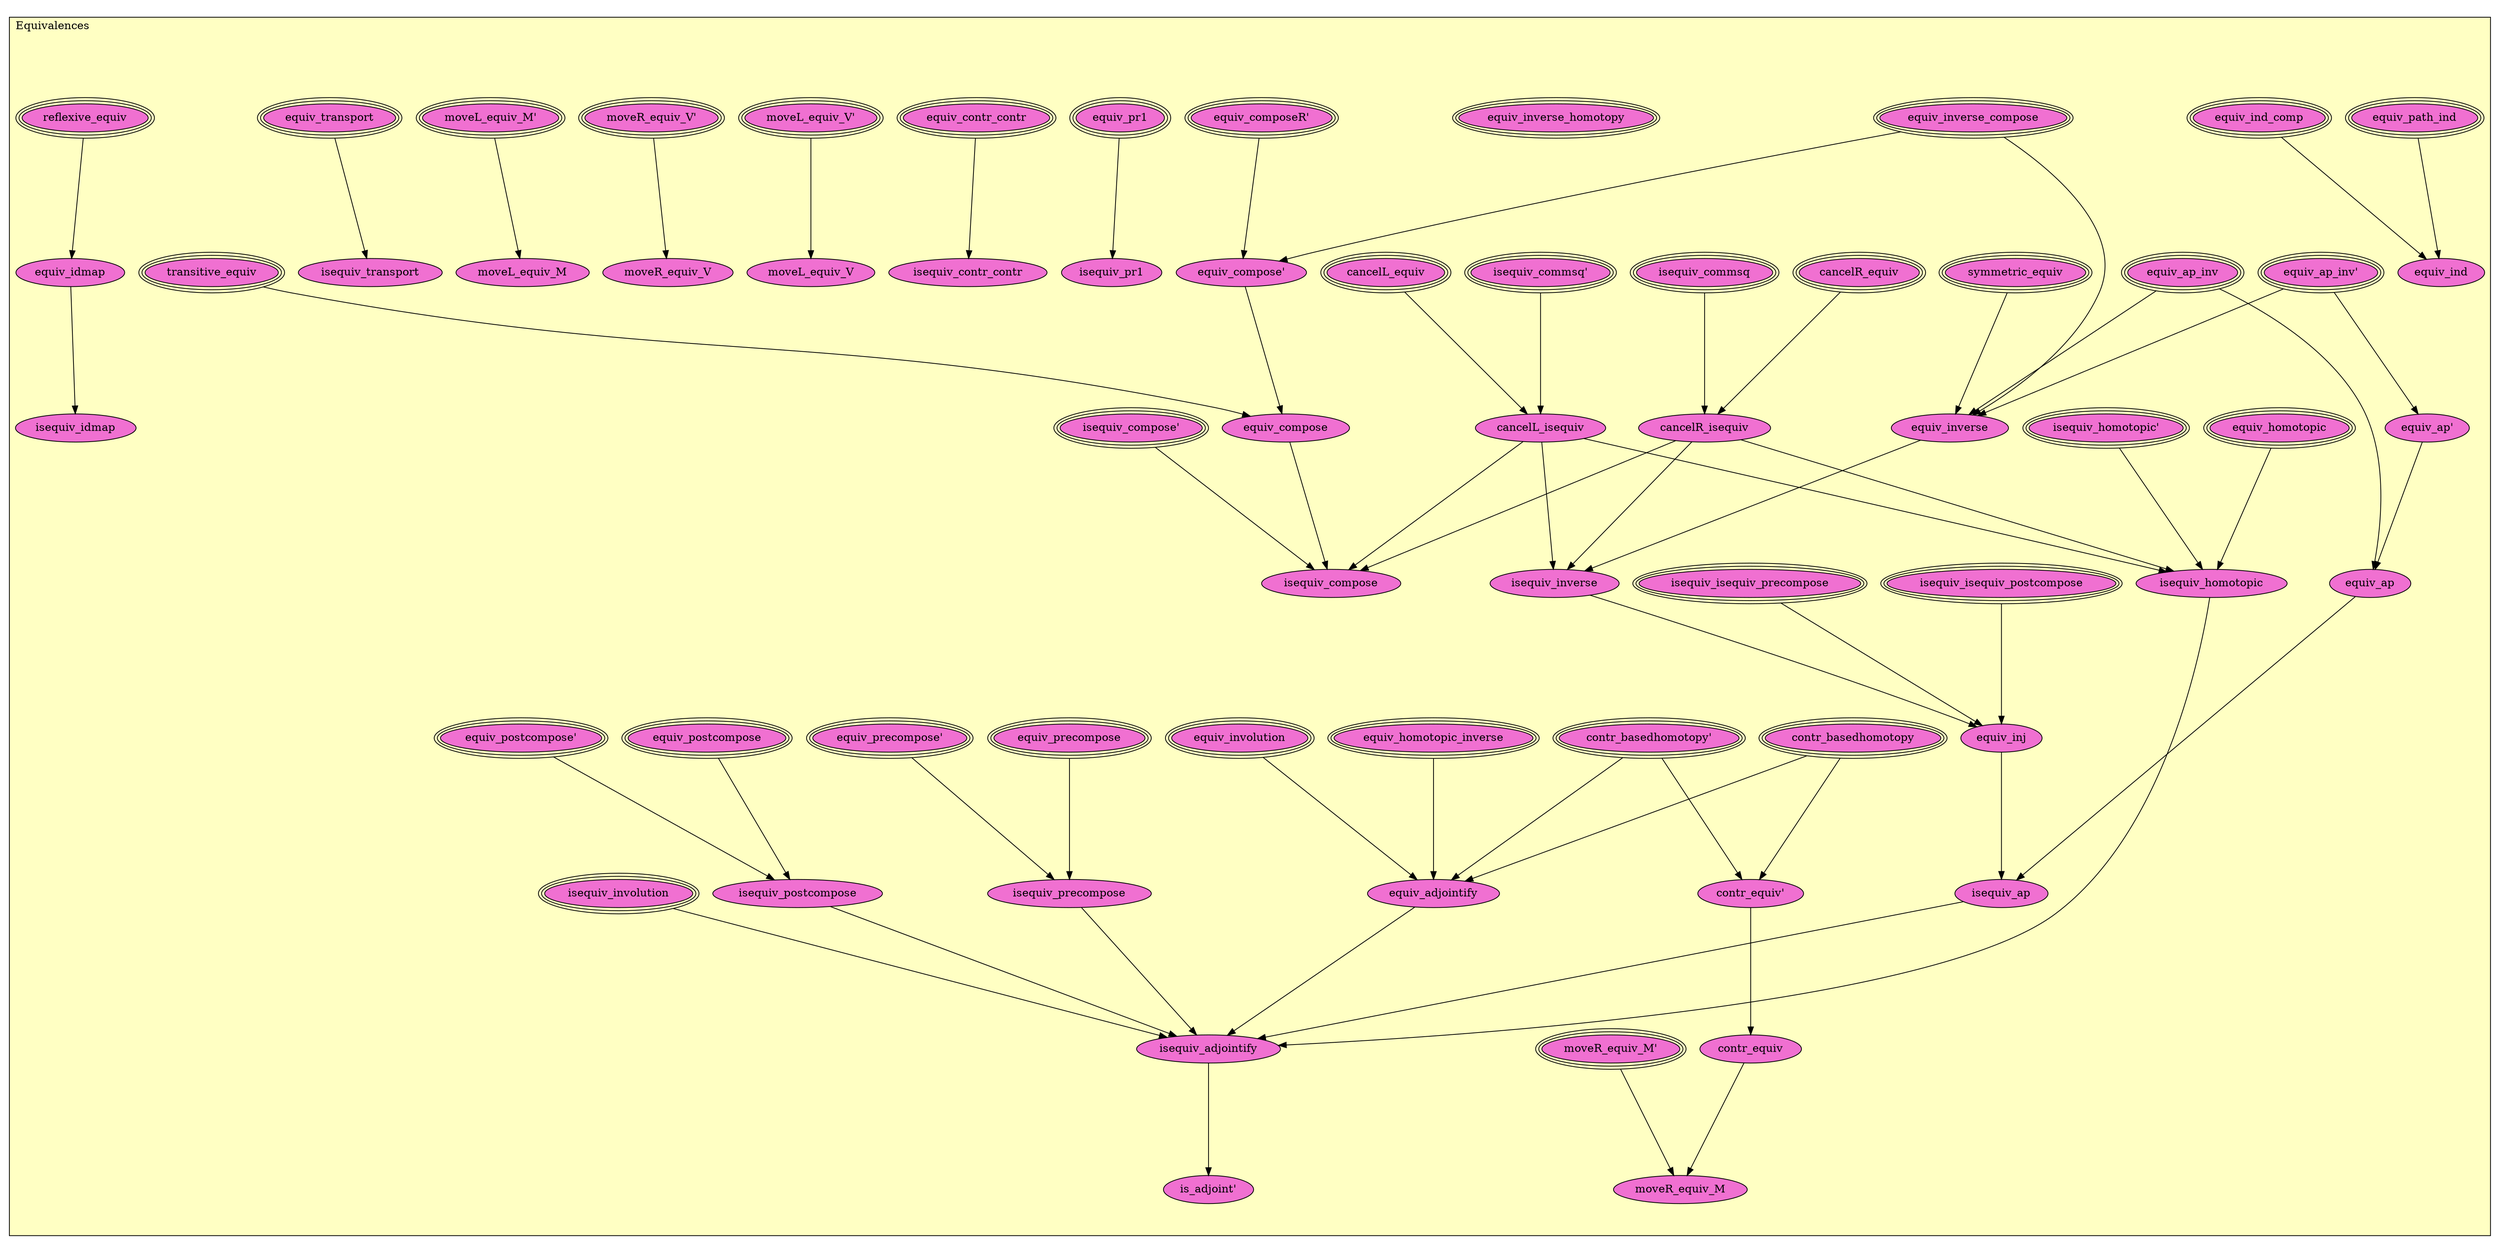 digraph HoTT_Basics_Equivalences {
  graph [ratio=0.5]
  node [style=filled]
Equivalences_equiv_composeR_ [label="equiv_composeR'", URL=<Equivalences.html#equiv_composeR'>, peripheries=3, fillcolor="#F070D1"] ;
Equivalences_equiv_path_ind [label="equiv_path_ind", URL=<Equivalences.html#equiv_path_ind>, peripheries=3, fillcolor="#F070D1"] ;
Equivalences_equiv_ind_comp [label="equiv_ind_comp", URL=<Equivalences.html#equiv_ind_comp>, peripheries=3, fillcolor="#F070D1"] ;
Equivalences_equiv_ind [label="equiv_ind", URL=<Equivalences.html#equiv_ind>, fillcolor="#F070D1"] ;
Equivalences_contr_basedhomotopy_ [label="contr_basedhomotopy'", URL=<Equivalences.html#contr_basedhomotopy'>, peripheries=3, fillcolor="#F070D1"] ;
Equivalences_contr_basedhomotopy [label="contr_basedhomotopy", URL=<Equivalences.html#contr_basedhomotopy>, peripheries=3, fillcolor="#F070D1"] ;
Equivalences_isequiv_commsq_ [label="isequiv_commsq'", URL=<Equivalences.html#isequiv_commsq'>, peripheries=3, fillcolor="#F070D1"] ;
Equivalences_isequiv_commsq [label="isequiv_commsq", URL=<Equivalences.html#isequiv_commsq>, peripheries=3, fillcolor="#F070D1"] ;
Equivalences_cancelL_equiv [label="cancelL_equiv", URL=<Equivalences.html#cancelL_equiv>, peripheries=3, fillcolor="#F070D1"] ;
Equivalences_cancelL_isequiv [label="cancelL_isequiv", URL=<Equivalences.html#cancelL_isequiv>, fillcolor="#F070D1"] ;
Equivalences_cancelR_equiv [label="cancelR_equiv", URL=<Equivalences.html#cancelR_equiv>, peripheries=3, fillcolor="#F070D1"] ;
Equivalences_cancelR_isequiv [label="cancelR_isequiv", URL=<Equivalences.html#cancelR_isequiv>, fillcolor="#F070D1"] ;
Equivalences_equiv_ap_inv_ [label="equiv_ap_inv'", URL=<Equivalences.html#equiv_ap_inv'>, peripheries=3, fillcolor="#F070D1"] ;
Equivalences_equiv_ap_inv [label="equiv_ap_inv", URL=<Equivalences.html#equiv_ap_inv>, peripheries=3, fillcolor="#F070D1"] ;
Equivalences_equiv_inverse_homotopy [label="equiv_inverse_homotopy", URL=<Equivalences.html#equiv_inverse_homotopy>, peripheries=3, fillcolor="#F070D1"] ;
Equivalences_equiv_inverse_compose [label="equiv_inverse_compose", URL=<Equivalences.html#equiv_inverse_compose>, peripheries=3, fillcolor="#F070D1"] ;
Equivalences_symmetric_equiv [label="symmetric_equiv", URL=<Equivalences.html#symmetric_equiv>, peripheries=3, fillcolor="#F070D1"] ;
Equivalences_equiv_inverse [label="equiv_inverse", URL=<Equivalences.html#equiv_inverse>, fillcolor="#F070D1"] ;
Equivalences_isequiv_inverse [label="isequiv_inverse", URL=<Equivalences.html#isequiv_inverse>, fillcolor="#F070D1"] ;
Equivalences_isequiv_isequiv_postcompose [label="isequiv_isequiv_postcompose", URL=<Equivalences.html#isequiv_isequiv_postcompose>, peripheries=3, fillcolor="#F070D1"] ;
Equivalences_isequiv_isequiv_precompose [label="isequiv_isequiv_precompose", URL=<Equivalences.html#isequiv_isequiv_precompose>, peripheries=3, fillcolor="#F070D1"] ;
Equivalences_equiv_postcompose_ [label="equiv_postcompose'", URL=<Equivalences.html#equiv_postcompose'>, peripheries=3, fillcolor="#F070D1"] ;
Equivalences_equiv_postcompose [label="equiv_postcompose", URL=<Equivalences.html#equiv_postcompose>, peripheries=3, fillcolor="#F070D1"] ;
Equivalences_isequiv_postcompose [label="isequiv_postcompose", URL=<Equivalences.html#isequiv_postcompose>, fillcolor="#F070D1"] ;
Equivalences_equiv_precompose_ [label="equiv_precompose'", URL=<Equivalences.html#equiv_precompose'>, peripheries=3, fillcolor="#F070D1"] ;
Equivalences_equiv_precompose [label="equiv_precompose", URL=<Equivalences.html#equiv_precompose>, peripheries=3, fillcolor="#F070D1"] ;
Equivalences_isequiv_precompose [label="isequiv_precompose", URL=<Equivalences.html#isequiv_precompose>, fillcolor="#F070D1"] ;
Equivalences_equiv_inj [label="equiv_inj", URL=<Equivalences.html#equiv_inj>, fillcolor="#F070D1"] ;
Equivalences_equiv_ap_ [label="equiv_ap'", URL=<Equivalences.html#equiv_ap'>, fillcolor="#F070D1"] ;
Equivalences_equiv_ap [label="equiv_ap", URL=<Equivalences.html#equiv_ap>, fillcolor="#F070D1"] ;
Equivalences_isequiv_ap [label="isequiv_ap", URL=<Equivalences.html#isequiv_ap>, fillcolor="#F070D1"] ;
Equivalences_equiv_pr1 [label="equiv_pr1", URL=<Equivalences.html#equiv_pr1>, peripheries=3, fillcolor="#F070D1"] ;
Equivalences_isequiv_pr1 [label="isequiv_pr1", URL=<Equivalences.html#isequiv_pr1>, fillcolor="#F070D1"] ;
Equivalences_equiv_contr_contr [label="equiv_contr_contr", URL=<Equivalences.html#equiv_contr_contr>, peripheries=3, fillcolor="#F070D1"] ;
Equivalences_isequiv_contr_contr [label="isequiv_contr_contr", URL=<Equivalences.html#isequiv_contr_contr>, fillcolor="#F070D1"] ;
Equivalences_contr_equiv_ [label="contr_equiv'", URL=<Equivalences.html#contr_equiv'>, fillcolor="#F070D1"] ;
Equivalences_contr_equiv [label="contr_equiv", URL=<Equivalences.html#contr_equiv>, fillcolor="#F070D1"] ;
Equivalences_moveL_equiv_V_ [label="moveL_equiv_V'", URL=<Equivalences.html#moveL_equiv_V'>, peripheries=3, fillcolor="#F070D1"] ;
Equivalences_moveL_equiv_V [label="moveL_equiv_V", URL=<Equivalences.html#moveL_equiv_V>, fillcolor="#F070D1"] ;
Equivalences_moveR_equiv_V_ [label="moveR_equiv_V'", URL=<Equivalences.html#moveR_equiv_V'>, peripheries=3, fillcolor="#F070D1"] ;
Equivalences_moveR_equiv_V [label="moveR_equiv_V", URL=<Equivalences.html#moveR_equiv_V>, fillcolor="#F070D1"] ;
Equivalences_moveL_equiv_M_ [label="moveL_equiv_M'", URL=<Equivalences.html#moveL_equiv_M'>, peripheries=3, fillcolor="#F070D1"] ;
Equivalences_moveL_equiv_M [label="moveL_equiv_M", URL=<Equivalences.html#moveL_equiv_M>, fillcolor="#F070D1"] ;
Equivalences_moveR_equiv_M_ [label="moveR_equiv_M'", URL=<Equivalences.html#moveR_equiv_M'>, peripheries=3, fillcolor="#F070D1"] ;
Equivalences_moveR_equiv_M [label="moveR_equiv_M", URL=<Equivalences.html#moveR_equiv_M>, fillcolor="#F070D1"] ;
Equivalences_equiv_involution [label="equiv_involution", URL=<Equivalences.html#equiv_involution>, peripheries=3, fillcolor="#F070D1"] ;
Equivalences_isequiv_involution [label="isequiv_involution", URL=<Equivalences.html#isequiv_involution>, peripheries=3, fillcolor="#F070D1"] ;
Equivalences_equiv_homotopic_inverse [label="equiv_homotopic_inverse", URL=<Equivalences.html#equiv_homotopic_inverse>, peripheries=3, fillcolor="#F070D1"] ;
Equivalences_equiv_homotopic [label="equiv_homotopic", URL=<Equivalences.html#equiv_homotopic>, peripheries=3, fillcolor="#F070D1"] ;
Equivalences_isequiv_homotopic_ [label="isequiv_homotopic'", URL=<Equivalences.html#isequiv_homotopic'>, peripheries=3, fillcolor="#F070D1"] ;
Equivalences_isequiv_homotopic [label="isequiv_homotopic", URL=<Equivalences.html#isequiv_homotopic>, fillcolor="#F070D1"] ;
Equivalences_equiv_adjointify [label="equiv_adjointify", URL=<Equivalences.html#equiv_adjointify>, fillcolor="#F070D1"] ;
Equivalences_isequiv_adjointify [label="isequiv_adjointify", URL=<Equivalences.html#isequiv_adjointify>, fillcolor="#F070D1"] ;
Equivalences_is_adjoint_ [label="is_adjoint'", URL=<Equivalences.html#is_adjoint'>, fillcolor="#F070D1"] ;
Equivalences_equiv_transport [label="equiv_transport", URL=<Equivalences.html#equiv_transport>, peripheries=3, fillcolor="#F070D1"] ;
Equivalences_isequiv_transport [label="isequiv_transport", URL=<Equivalences.html#isequiv_transport>, fillcolor="#F070D1"] ;
Equivalences_transitive_equiv [label="transitive_equiv", URL=<Equivalences.html#transitive_equiv>, peripheries=3, fillcolor="#F070D1"] ;
Equivalences_equiv_compose_ [label="equiv_compose'", URL=<Equivalences.html#equiv_compose'>, fillcolor="#F070D1"] ;
Equivalences_equiv_compose [label="equiv_compose", URL=<Equivalences.html#equiv_compose>, fillcolor="#F070D1"] ;
Equivalences_isequiv_compose_ [label="isequiv_compose'", URL=<Equivalences.html#isequiv_compose'>, peripheries=3, fillcolor="#F070D1"] ;
Equivalences_isequiv_compose [label="isequiv_compose", URL=<Equivalences.html#isequiv_compose>, fillcolor="#F070D1"] ;
Equivalences_reflexive_equiv [label="reflexive_equiv", URL=<Equivalences.html#reflexive_equiv>, peripheries=3, fillcolor="#F070D1"] ;
Equivalences_equiv_idmap [label="equiv_idmap", URL=<Equivalences.html#equiv_idmap>, fillcolor="#F070D1"] ;
Equivalences_isequiv_idmap [label="isequiv_idmap", URL=<Equivalences.html#isequiv_idmap>, fillcolor="#F070D1"] ;
  Equivalences_equiv_composeR_ -> Equivalences_equiv_compose_ [] ;
  Equivalences_equiv_path_ind -> Equivalences_equiv_ind [] ;
  Equivalences_equiv_ind_comp -> Equivalences_equiv_ind [] ;
  Equivalences_contr_basedhomotopy_ -> Equivalences_contr_equiv_ [] ;
  Equivalences_contr_basedhomotopy_ -> Equivalences_equiv_adjointify [] ;
  Equivalences_contr_basedhomotopy -> Equivalences_contr_equiv_ [] ;
  Equivalences_contr_basedhomotopy -> Equivalences_equiv_adjointify [] ;
  Equivalences_isequiv_commsq_ -> Equivalences_cancelL_isequiv [] ;
  Equivalences_isequiv_commsq -> Equivalences_cancelR_isequiv [] ;
  Equivalences_cancelL_equiv -> Equivalences_cancelL_isequiv [] ;
  Equivalences_cancelL_isequiv -> Equivalences_isequiv_inverse [] ;
  Equivalences_cancelL_isequiv -> Equivalences_isequiv_homotopic [] ;
  Equivalences_cancelL_isequiv -> Equivalences_isequiv_compose [] ;
  Equivalences_cancelR_equiv -> Equivalences_cancelR_isequiv [] ;
  Equivalences_cancelR_isequiv -> Equivalences_isequiv_inverse [] ;
  Equivalences_cancelR_isequiv -> Equivalences_isequiv_homotopic [] ;
  Equivalences_cancelR_isequiv -> Equivalences_isequiv_compose [] ;
  Equivalences_equiv_ap_inv_ -> Equivalences_equiv_inverse [] ;
  Equivalences_equiv_ap_inv_ -> Equivalences_equiv_ap_ [] ;
  Equivalences_equiv_ap_inv -> Equivalences_equiv_inverse [] ;
  Equivalences_equiv_ap_inv -> Equivalences_equiv_ap [] ;
  Equivalences_equiv_inverse_compose -> Equivalences_equiv_inverse [] ;
  Equivalences_equiv_inverse_compose -> Equivalences_equiv_compose_ [] ;
  Equivalences_symmetric_equiv -> Equivalences_equiv_inverse [] ;
  Equivalences_equiv_inverse -> Equivalences_isequiv_inverse [] ;
  Equivalences_isequiv_inverse -> Equivalences_equiv_inj [] ;
  Equivalences_isequiv_isequiv_postcompose -> Equivalences_equiv_inj [] ;
  Equivalences_isequiv_isequiv_precompose -> Equivalences_equiv_inj [] ;
  Equivalences_equiv_postcompose_ -> Equivalences_isequiv_postcompose [] ;
  Equivalences_equiv_postcompose -> Equivalences_isequiv_postcompose [] ;
  Equivalences_isequiv_postcompose -> Equivalences_isequiv_adjointify [] ;
  Equivalences_equiv_precompose_ -> Equivalences_isequiv_precompose [] ;
  Equivalences_equiv_precompose -> Equivalences_isequiv_precompose [] ;
  Equivalences_isequiv_precompose -> Equivalences_isequiv_adjointify [] ;
  Equivalences_equiv_inj -> Equivalences_isequiv_ap [] ;
  Equivalences_equiv_ap_ -> Equivalences_equiv_ap [] ;
  Equivalences_equiv_ap -> Equivalences_isequiv_ap [] ;
  Equivalences_isequiv_ap -> Equivalences_isequiv_adjointify [] ;
  Equivalences_equiv_pr1 -> Equivalences_isequiv_pr1 [] ;
  Equivalences_equiv_contr_contr -> Equivalences_isequiv_contr_contr [] ;
  Equivalences_contr_equiv_ -> Equivalences_contr_equiv [] ;
  Equivalences_contr_equiv -> Equivalences_moveR_equiv_M [] ;
  Equivalences_moveL_equiv_V_ -> Equivalences_moveL_equiv_V [] ;
  Equivalences_moveR_equiv_V_ -> Equivalences_moveR_equiv_V [] ;
  Equivalences_moveL_equiv_M_ -> Equivalences_moveL_equiv_M [] ;
  Equivalences_moveR_equiv_M_ -> Equivalences_moveR_equiv_M [] ;
  Equivalences_equiv_involution -> Equivalences_equiv_adjointify [] ;
  Equivalences_isequiv_involution -> Equivalences_isequiv_adjointify [] ;
  Equivalences_equiv_homotopic_inverse -> Equivalences_equiv_adjointify [] ;
  Equivalences_equiv_homotopic -> Equivalences_isequiv_homotopic [] ;
  Equivalences_isequiv_homotopic_ -> Equivalences_isequiv_homotopic [] ;
  Equivalences_isequiv_homotopic -> Equivalences_isequiv_adjointify [] ;
  Equivalences_equiv_adjointify -> Equivalences_isequiv_adjointify [] ;
  Equivalences_isequiv_adjointify -> Equivalences_is_adjoint_ [] ;
  Equivalences_equiv_transport -> Equivalences_isequiv_transport [] ;
  Equivalences_transitive_equiv -> Equivalences_equiv_compose [] ;
  Equivalences_equiv_compose_ -> Equivalences_equiv_compose [] ;
  Equivalences_equiv_compose -> Equivalences_isequiv_compose [] ;
  Equivalences_isequiv_compose_ -> Equivalences_isequiv_compose [] ;
  Equivalences_reflexive_equiv -> Equivalences_equiv_idmap [] ;
  Equivalences_equiv_idmap -> Equivalences_isequiv_idmap [] ;
subgraph cluster_Equivalences { label="Equivalences"; fillcolor="#FFFFC3"; labeljust=l; style=filled 
Equivalences_isequiv_idmap; Equivalences_equiv_idmap; Equivalences_reflexive_equiv; Equivalences_isequiv_compose; Equivalences_isequiv_compose_; Equivalences_equiv_compose; Equivalences_equiv_compose_; Equivalences_transitive_equiv; Equivalences_isequiv_transport; Equivalences_equiv_transport; Equivalences_is_adjoint_; Equivalences_isequiv_adjointify; Equivalences_equiv_adjointify; Equivalences_isequiv_homotopic; Equivalences_isequiv_homotopic_; Equivalences_equiv_homotopic; Equivalences_equiv_homotopic_inverse; Equivalences_isequiv_involution; Equivalences_equiv_involution; Equivalences_moveR_equiv_M; Equivalences_moveR_equiv_M_; Equivalences_moveL_equiv_M; Equivalences_moveL_equiv_M_; Equivalences_moveR_equiv_V; Equivalences_moveR_equiv_V_; Equivalences_moveL_equiv_V; Equivalences_moveL_equiv_V_; Equivalences_contr_equiv; Equivalences_contr_equiv_; Equivalences_isequiv_contr_contr; Equivalences_equiv_contr_contr; Equivalences_isequiv_pr1; Equivalences_equiv_pr1; Equivalences_isequiv_ap; Equivalences_equiv_ap; Equivalences_equiv_ap_; Equivalences_equiv_inj; Equivalences_isequiv_precompose; Equivalences_equiv_precompose; Equivalences_equiv_precompose_; Equivalences_isequiv_postcompose; Equivalences_equiv_postcompose; Equivalences_equiv_postcompose_; Equivalences_isequiv_isequiv_precompose; Equivalences_isequiv_isequiv_postcompose; Equivalences_isequiv_inverse; Equivalences_equiv_inverse; Equivalences_symmetric_equiv; Equivalences_equiv_inverse_compose; Equivalences_equiv_inverse_homotopy; Equivalences_equiv_ap_inv; Equivalences_equiv_ap_inv_; Equivalences_cancelR_isequiv; Equivalences_cancelR_equiv; Equivalences_cancelL_isequiv; Equivalences_cancelL_equiv; Equivalences_isequiv_commsq; Equivalences_isequiv_commsq_; Equivalences_contr_basedhomotopy; Equivalences_contr_basedhomotopy_; Equivalences_equiv_ind; Equivalences_equiv_ind_comp; Equivalences_equiv_path_ind; Equivalences_equiv_composeR_; };
} /* END */
